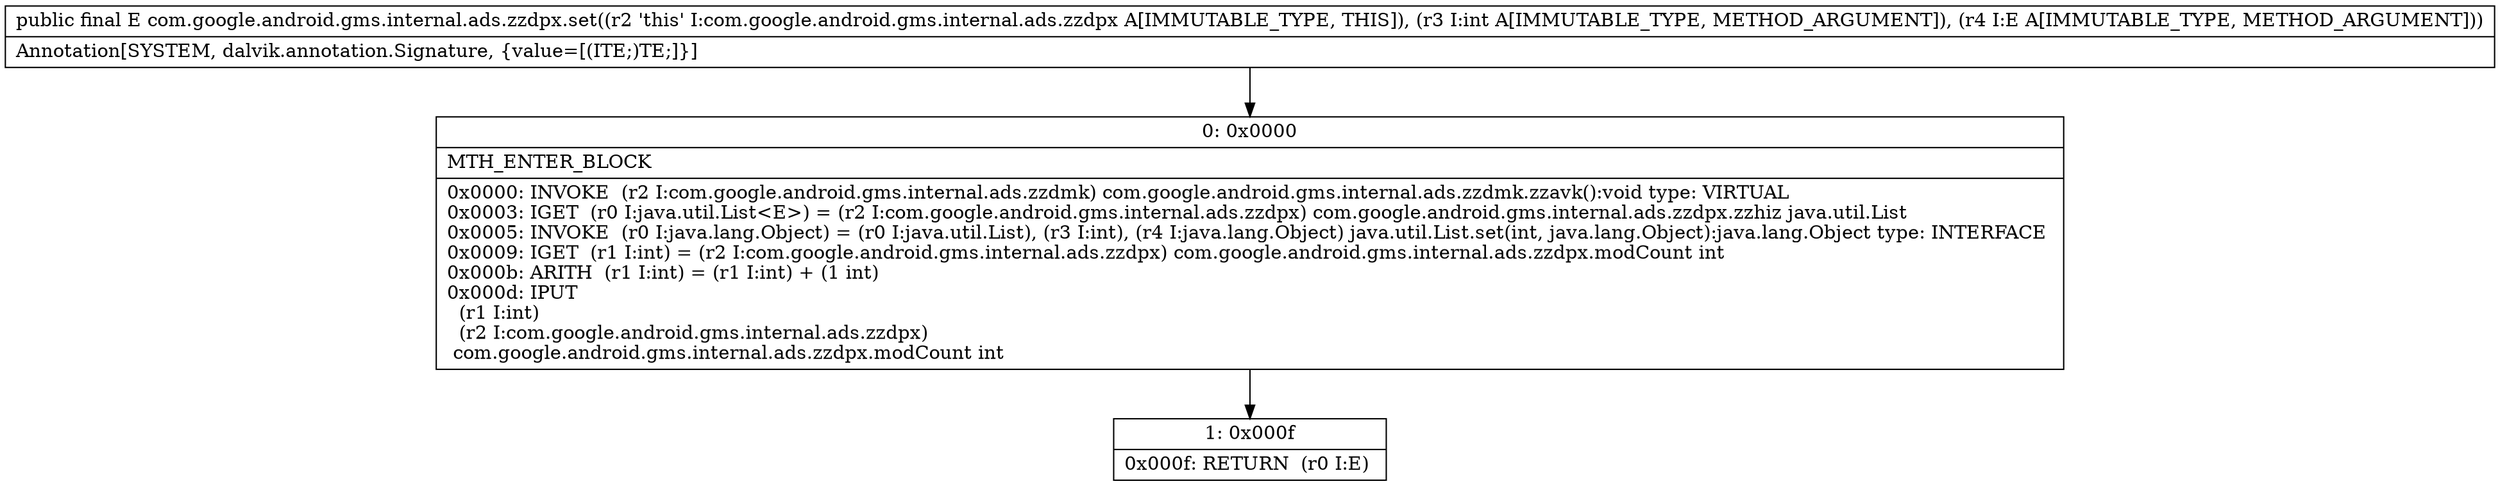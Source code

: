 digraph "CFG forcom.google.android.gms.internal.ads.zzdpx.set(ILjava\/lang\/Object;)Ljava\/lang\/Object;" {
Node_0 [shape=record,label="{0\:\ 0x0000|MTH_ENTER_BLOCK\l|0x0000: INVOKE  (r2 I:com.google.android.gms.internal.ads.zzdmk) com.google.android.gms.internal.ads.zzdmk.zzavk():void type: VIRTUAL \l0x0003: IGET  (r0 I:java.util.List\<E\>) = (r2 I:com.google.android.gms.internal.ads.zzdpx) com.google.android.gms.internal.ads.zzdpx.zzhiz java.util.List \l0x0005: INVOKE  (r0 I:java.lang.Object) = (r0 I:java.util.List), (r3 I:int), (r4 I:java.lang.Object) java.util.List.set(int, java.lang.Object):java.lang.Object type: INTERFACE \l0x0009: IGET  (r1 I:int) = (r2 I:com.google.android.gms.internal.ads.zzdpx) com.google.android.gms.internal.ads.zzdpx.modCount int \l0x000b: ARITH  (r1 I:int) = (r1 I:int) + (1 int) \l0x000d: IPUT  \l  (r1 I:int)\l  (r2 I:com.google.android.gms.internal.ads.zzdpx)\l com.google.android.gms.internal.ads.zzdpx.modCount int \l}"];
Node_1 [shape=record,label="{1\:\ 0x000f|0x000f: RETURN  (r0 I:E) \l}"];
MethodNode[shape=record,label="{public final E com.google.android.gms.internal.ads.zzdpx.set((r2 'this' I:com.google.android.gms.internal.ads.zzdpx A[IMMUTABLE_TYPE, THIS]), (r3 I:int A[IMMUTABLE_TYPE, METHOD_ARGUMENT]), (r4 I:E A[IMMUTABLE_TYPE, METHOD_ARGUMENT]))  | Annotation[SYSTEM, dalvik.annotation.Signature, \{value=[(ITE;)TE;]\}]\l}"];
MethodNode -> Node_0;
Node_0 -> Node_1;
}

